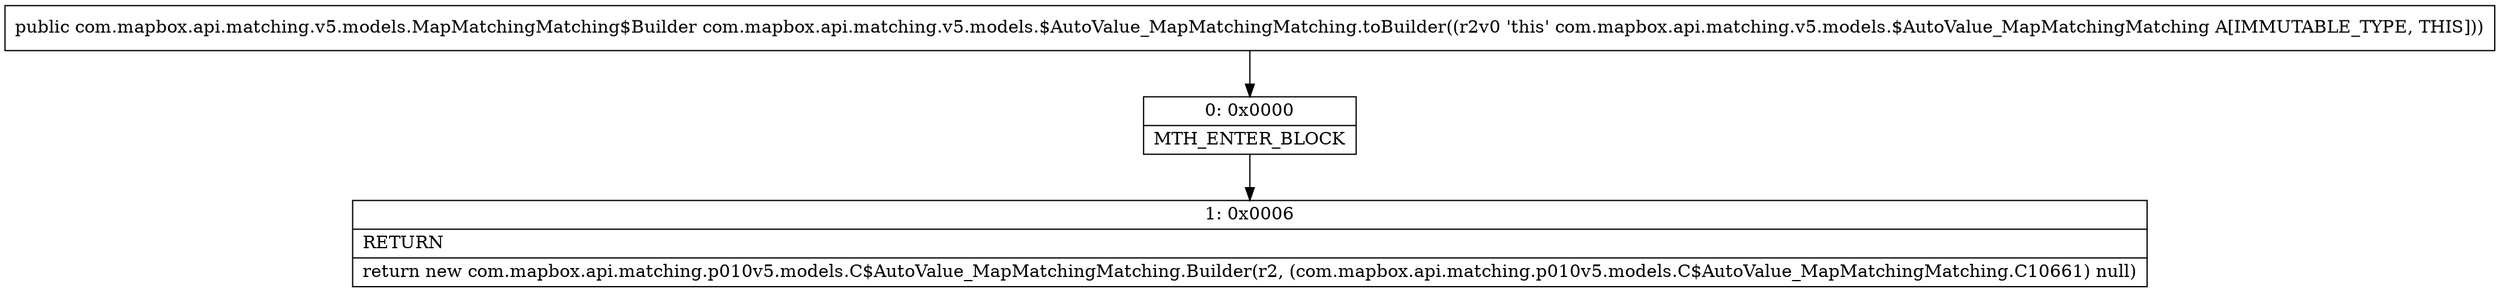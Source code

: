 digraph "CFG forcom.mapbox.api.matching.v5.models.$AutoValue_MapMatchingMatching.toBuilder()Lcom\/mapbox\/api\/matching\/v5\/models\/MapMatchingMatching$Builder;" {
Node_0 [shape=record,label="{0\:\ 0x0000|MTH_ENTER_BLOCK\l}"];
Node_1 [shape=record,label="{1\:\ 0x0006|RETURN\l|return new com.mapbox.api.matching.p010v5.models.C$AutoValue_MapMatchingMatching.Builder(r2, (com.mapbox.api.matching.p010v5.models.C$AutoValue_MapMatchingMatching.C10661) null)\l}"];
MethodNode[shape=record,label="{public com.mapbox.api.matching.v5.models.MapMatchingMatching$Builder com.mapbox.api.matching.v5.models.$AutoValue_MapMatchingMatching.toBuilder((r2v0 'this' com.mapbox.api.matching.v5.models.$AutoValue_MapMatchingMatching A[IMMUTABLE_TYPE, THIS])) }"];
MethodNode -> Node_0;
Node_0 -> Node_1;
}

